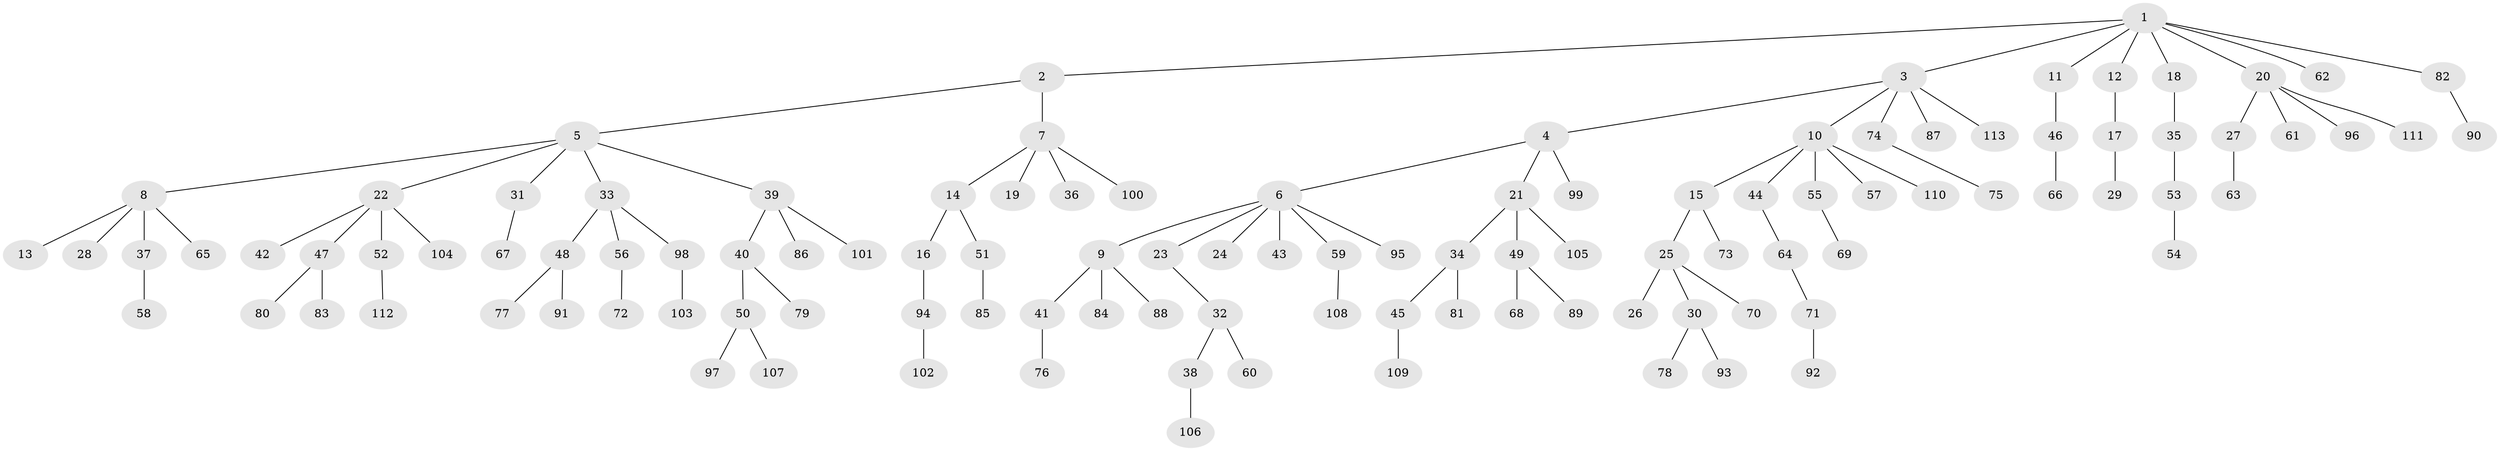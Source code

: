 // coarse degree distribution, {1: 0.6708860759493671, 2: 0.22784810126582278, 4: 0.0379746835443038, 5: 0.02531645569620253, 3: 0.012658227848101266, 10: 0.012658227848101266, 32: 0.012658227848101266}
// Generated by graph-tools (version 1.1) at 2025/55/03/04/25 21:55:54]
// undirected, 113 vertices, 112 edges
graph export_dot {
graph [start="1"]
  node [color=gray90,style=filled];
  1;
  2;
  3;
  4;
  5;
  6;
  7;
  8;
  9;
  10;
  11;
  12;
  13;
  14;
  15;
  16;
  17;
  18;
  19;
  20;
  21;
  22;
  23;
  24;
  25;
  26;
  27;
  28;
  29;
  30;
  31;
  32;
  33;
  34;
  35;
  36;
  37;
  38;
  39;
  40;
  41;
  42;
  43;
  44;
  45;
  46;
  47;
  48;
  49;
  50;
  51;
  52;
  53;
  54;
  55;
  56;
  57;
  58;
  59;
  60;
  61;
  62;
  63;
  64;
  65;
  66;
  67;
  68;
  69;
  70;
  71;
  72;
  73;
  74;
  75;
  76;
  77;
  78;
  79;
  80;
  81;
  82;
  83;
  84;
  85;
  86;
  87;
  88;
  89;
  90;
  91;
  92;
  93;
  94;
  95;
  96;
  97;
  98;
  99;
  100;
  101;
  102;
  103;
  104;
  105;
  106;
  107;
  108;
  109;
  110;
  111;
  112;
  113;
  1 -- 2;
  1 -- 3;
  1 -- 11;
  1 -- 12;
  1 -- 18;
  1 -- 20;
  1 -- 62;
  1 -- 82;
  2 -- 5;
  2 -- 7;
  3 -- 4;
  3 -- 10;
  3 -- 74;
  3 -- 87;
  3 -- 113;
  4 -- 6;
  4 -- 21;
  4 -- 99;
  5 -- 8;
  5 -- 22;
  5 -- 31;
  5 -- 33;
  5 -- 39;
  6 -- 9;
  6 -- 23;
  6 -- 24;
  6 -- 43;
  6 -- 59;
  6 -- 95;
  7 -- 14;
  7 -- 19;
  7 -- 36;
  7 -- 100;
  8 -- 13;
  8 -- 28;
  8 -- 37;
  8 -- 65;
  9 -- 41;
  9 -- 84;
  9 -- 88;
  10 -- 15;
  10 -- 44;
  10 -- 55;
  10 -- 57;
  10 -- 110;
  11 -- 46;
  12 -- 17;
  14 -- 16;
  14 -- 51;
  15 -- 25;
  15 -- 73;
  16 -- 94;
  17 -- 29;
  18 -- 35;
  20 -- 27;
  20 -- 61;
  20 -- 96;
  20 -- 111;
  21 -- 34;
  21 -- 49;
  21 -- 105;
  22 -- 42;
  22 -- 47;
  22 -- 52;
  22 -- 104;
  23 -- 32;
  25 -- 26;
  25 -- 30;
  25 -- 70;
  27 -- 63;
  30 -- 78;
  30 -- 93;
  31 -- 67;
  32 -- 38;
  32 -- 60;
  33 -- 48;
  33 -- 56;
  33 -- 98;
  34 -- 45;
  34 -- 81;
  35 -- 53;
  37 -- 58;
  38 -- 106;
  39 -- 40;
  39 -- 86;
  39 -- 101;
  40 -- 50;
  40 -- 79;
  41 -- 76;
  44 -- 64;
  45 -- 109;
  46 -- 66;
  47 -- 80;
  47 -- 83;
  48 -- 77;
  48 -- 91;
  49 -- 68;
  49 -- 89;
  50 -- 97;
  50 -- 107;
  51 -- 85;
  52 -- 112;
  53 -- 54;
  55 -- 69;
  56 -- 72;
  59 -- 108;
  64 -- 71;
  71 -- 92;
  74 -- 75;
  82 -- 90;
  94 -- 102;
  98 -- 103;
}
